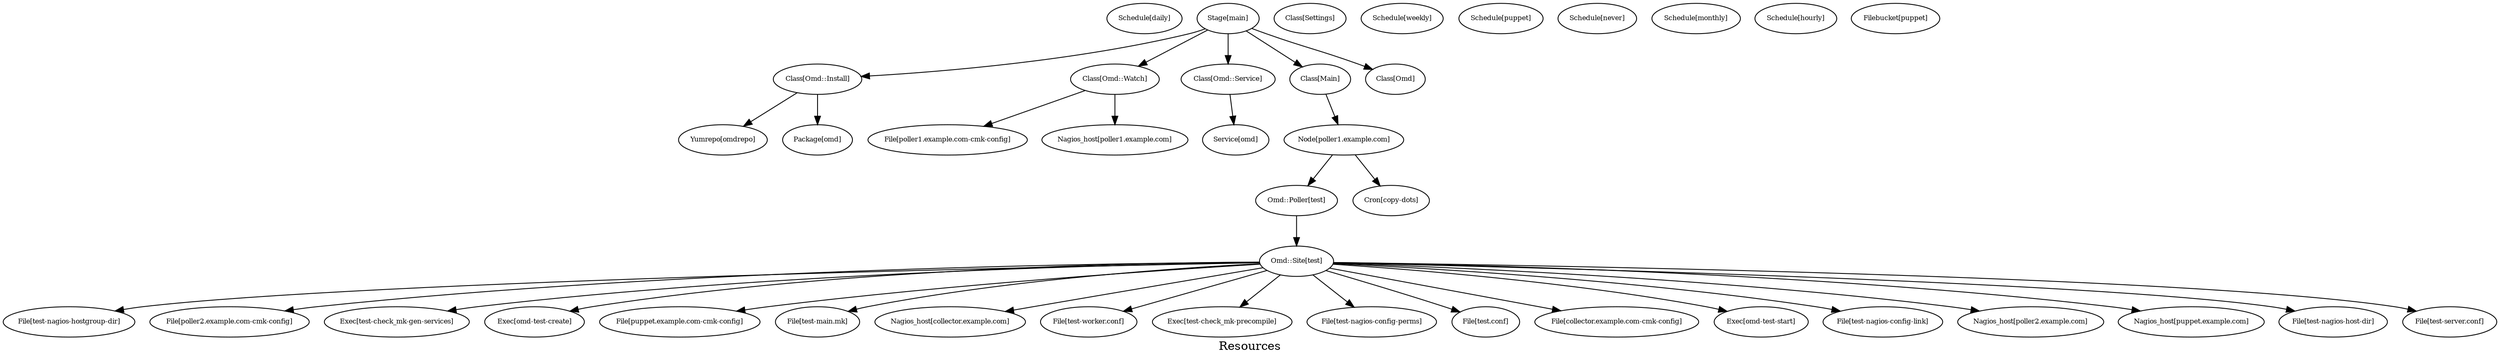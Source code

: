 digraph Resources {
    label = "Resources"
    "Schedule[daily]" [
        fontsize = 8,
        label = "Schedule[daily]"
    ]

    "File[test-nagios-hostgroup-dir]" [
        fontsize = 8,
        label = "File[test-nagios-hostgroup-dir]"
    ]

    "Node[poller1.example.com]" [
        fontsize = 8,
        label = "Node[poller1.example.com]"
    ]

    "Class[Settings]" [
        fontsize = 8,
        label = "Class[Settings]"
    ]

    "File[poller2.example.com-cmk-config]" [
        fontsize = 8,
        label = "File[poller2.example.com-cmk-config]"
    ]

    "Exec[test-check_mk-gen-services]" [
        fontsize = 8,
        label = "Exec[test-check_mk-gen-services]"
    ]

    "Omd::Poller[test]" [
        fontsize = 8,
        label = "Omd::Poller[test]"
    ]

    "Schedule[weekly]" [
        fontsize = 8,
        label = "Schedule[weekly]"
    ]

    "Service[omd]" [
        fontsize = 8,
        label = "Service[omd]"
    ]

    "Exec[omd-test-create]" [
        fontsize = 8,
        label = "Exec[omd-test-create]"
    ]

    "File[puppet.example.com-cmk-config]" [
        fontsize = 8,
        label = "File[puppet.example.com-cmk-config]"
    ]

    "File[poller1.example.com-cmk-config]" [
        fontsize = 8,
        label = "File[poller1.example.com-cmk-config]"
    ]

    "File[test-main.mk]" [
        fontsize = 8,
        label = "File[test-main.mk]"
    ]

    "Nagios_host[collector.example.com]" [
        fontsize = 8,
        label = "Nagios_host[collector.example.com]"
    ]

    "File[test-worker.conf]" [
        fontsize = 8,
        label = "File[test-worker.conf]"
    ]

    "Stage[main]" [
        fontsize = 8,
        label = "Stage[main]"
    ]

    "Class[Omd::Install]" [
        fontsize = 8,
        label = "Class[Omd::Install]"
    ]

    "Class[Omd::Watch]" [
        fontsize = 8,
        label = "Class[Omd::Watch]"
    ]

    "Exec[test-check_mk-precompile]" [
        fontsize = 8,
        label = "Exec[test-check_mk-precompile]"
    ]

    "Yumrepo[omdrepo]" [
        fontsize = 8,
        label = "Yumrepo[omdrepo]"
    ]

    "File[test-nagios-config-perms]" [
        fontsize = 8,
        label = "File[test-nagios-config-perms]"
    ]

    "File[test.conf]" [
        fontsize = 8,
        label = "File[test.conf]"
    ]

    "Schedule[puppet]" [
        fontsize = 8,
        label = "Schedule[puppet]"
    ]

    "Schedule[never]" [
        fontsize = 8,
        label = "Schedule[never]"
    ]

    "Class[Omd::Service]" [
        fontsize = 8,
        label = "Class[Omd::Service]"
    ]

    "File[collector.example.com-cmk-config]" [
        fontsize = 8,
        label = "File[collector.example.com-cmk-config]"
    ]

    "Exec[omd-test-start]" [
        fontsize = 8,
        label = "Exec[omd-test-start]"
    ]

    "Schedule[monthly]" [
        fontsize = 8,
        label = "Schedule[monthly]"
    ]

    "Cron[copy-dots]" [
        fontsize = 8,
        label = "Cron[copy-dots]"
    ]

    "Omd::Site[test]" [
        fontsize = 8,
        label = "Omd::Site[test]"
    ]

    "Schedule[hourly]" [
        fontsize = 8,
        label = "Schedule[hourly]"
    ]

    "File[test-nagios-config-link]" [
        fontsize = 8,
        label = "File[test-nagios-config-link]"
    ]

    "Nagios_host[poller2.example.com]" [
        fontsize = 8,
        label = "Nagios_host[poller2.example.com]"
    ]

    "Class[Main]" [
        fontsize = 8,
        label = "Class[Main]"
    ]

    "Class[Omd]" [
        fontsize = 8,
        label = "Class[Omd]"
    ]

    "Nagios_host[puppet.example.com]" [
        fontsize = 8,
        label = "Nagios_host[puppet.example.com]"
    ]

    "Filebucket[puppet]" [
        fontsize = 8,
        label = "Filebucket[puppet]"
    ]

    "File[test-nagios-host-dir]" [
        fontsize = 8,
        label = "File[test-nagios-host-dir]"
    ]

    "Nagios_host[poller1.example.com]" [
        fontsize = 8,
        label = "Nagios_host[poller1.example.com]"
    ]

    "Package[omd]" [
        fontsize = 8,
        label = "Package[omd]"
    ]

    "File[test-server.conf]" [
        fontsize = 8,
        label = "File[test-server.conf]"
    ]

    "Stage[main]" -> "Class[Main]" [
        fontsize = 8
    ]

    "Class[Main]" -> "Node[poller1.example.com]" [
        fontsize = 8
    ]

    "Node[poller1.example.com]" -> "Omd::Poller[test]" [
        fontsize = 8
    ]

    "Node[poller1.example.com]" -> "Cron[copy-dots]" [
        fontsize = 8
    ]

    "Class[Omd::Install]" -> "Yumrepo[omdrepo]" [
        fontsize = 8
    ]

    "Class[Omd::Install]" -> "Package[omd]" [
        fontsize = 8
    ]

    "Stage[main]" -> "Class[Omd::Install]" [
        fontsize = 8
    ]

    "Class[Omd::Service]" -> "Service[omd]" [
        fontsize = 8
    ]

    "Stage[main]" -> "Class[Omd::Service]" [
        fontsize = 8
    ]

    "Stage[main]" -> "Class[Omd]" [
        fontsize = 8
    ]

    "Omd::Poller[test]" -> "Omd::Site[test]" [
        fontsize = 8
    ]

    "Class[Omd::Watch]" -> "Nagios_host[poller1.example.com]" [
        fontsize = 8
    ]

    "Class[Omd::Watch]" -> "File[poller1.example.com-cmk-config]" [
        fontsize = 8
    ]

    "Stage[main]" -> "Class[Omd::Watch]" [
        fontsize = 8
    ]

    "Omd::Site[test]" -> "Exec[omd-test-create]" [
        fontsize = 8
    ]

    "Omd::Site[test]" -> "Exec[omd-test-start]" [
        fontsize = 8
    ]

    "Omd::Site[test]" -> "File[test.conf]" [
        fontsize = 8
    ]

    "Omd::Site[test]" -> "File[test-worker.conf]" [
        fontsize = 8
    ]

    "Omd::Site[test]" -> "File[test-server.conf]" [
        fontsize = 8
    ]

    "Omd::Site[test]" -> "File[test-nagios-config-perms]" [
        fontsize = 8
    ]

    "Omd::Site[test]" -> "File[test-nagios-config-link]" [
        fontsize = 8
    ]

    "Omd::Site[test]" -> "File[test-nagios-host-dir]" [
        fontsize = 8
    ]

    "Omd::Site[test]" -> "File[test-nagios-hostgroup-dir]" [
        fontsize = 8
    ]

    "Omd::Site[test]" -> "File[test-main.mk]" [
        fontsize = 8
    ]

    "Omd::Site[test]" -> "Exec[test-check_mk-precompile]" [
        fontsize = 8
    ]

    "Omd::Site[test]" -> "Exec[test-check_mk-gen-services]" [
        fontsize = 8
    ]

    "Omd::Site[test]" -> "Nagios_host[poller2.example.com]" [
        fontsize = 8
    ]

    "Omd::Site[test]" -> "Nagios_host[collector.example.com]" [
        fontsize = 8
    ]

    "Omd::Site[test]" -> "Nagios_host[puppet.example.com]" [
        fontsize = 8
    ]

    "Omd::Site[test]" -> "File[poller2.example.com-cmk-config]" [
        fontsize = 8
    ]

    "Omd::Site[test]" -> "File[collector.example.com-cmk-config]" [
        fontsize = 8
    ]

    "Omd::Site[test]" -> "File[puppet.example.com-cmk-config]" [
        fontsize = 8
    ]

}
